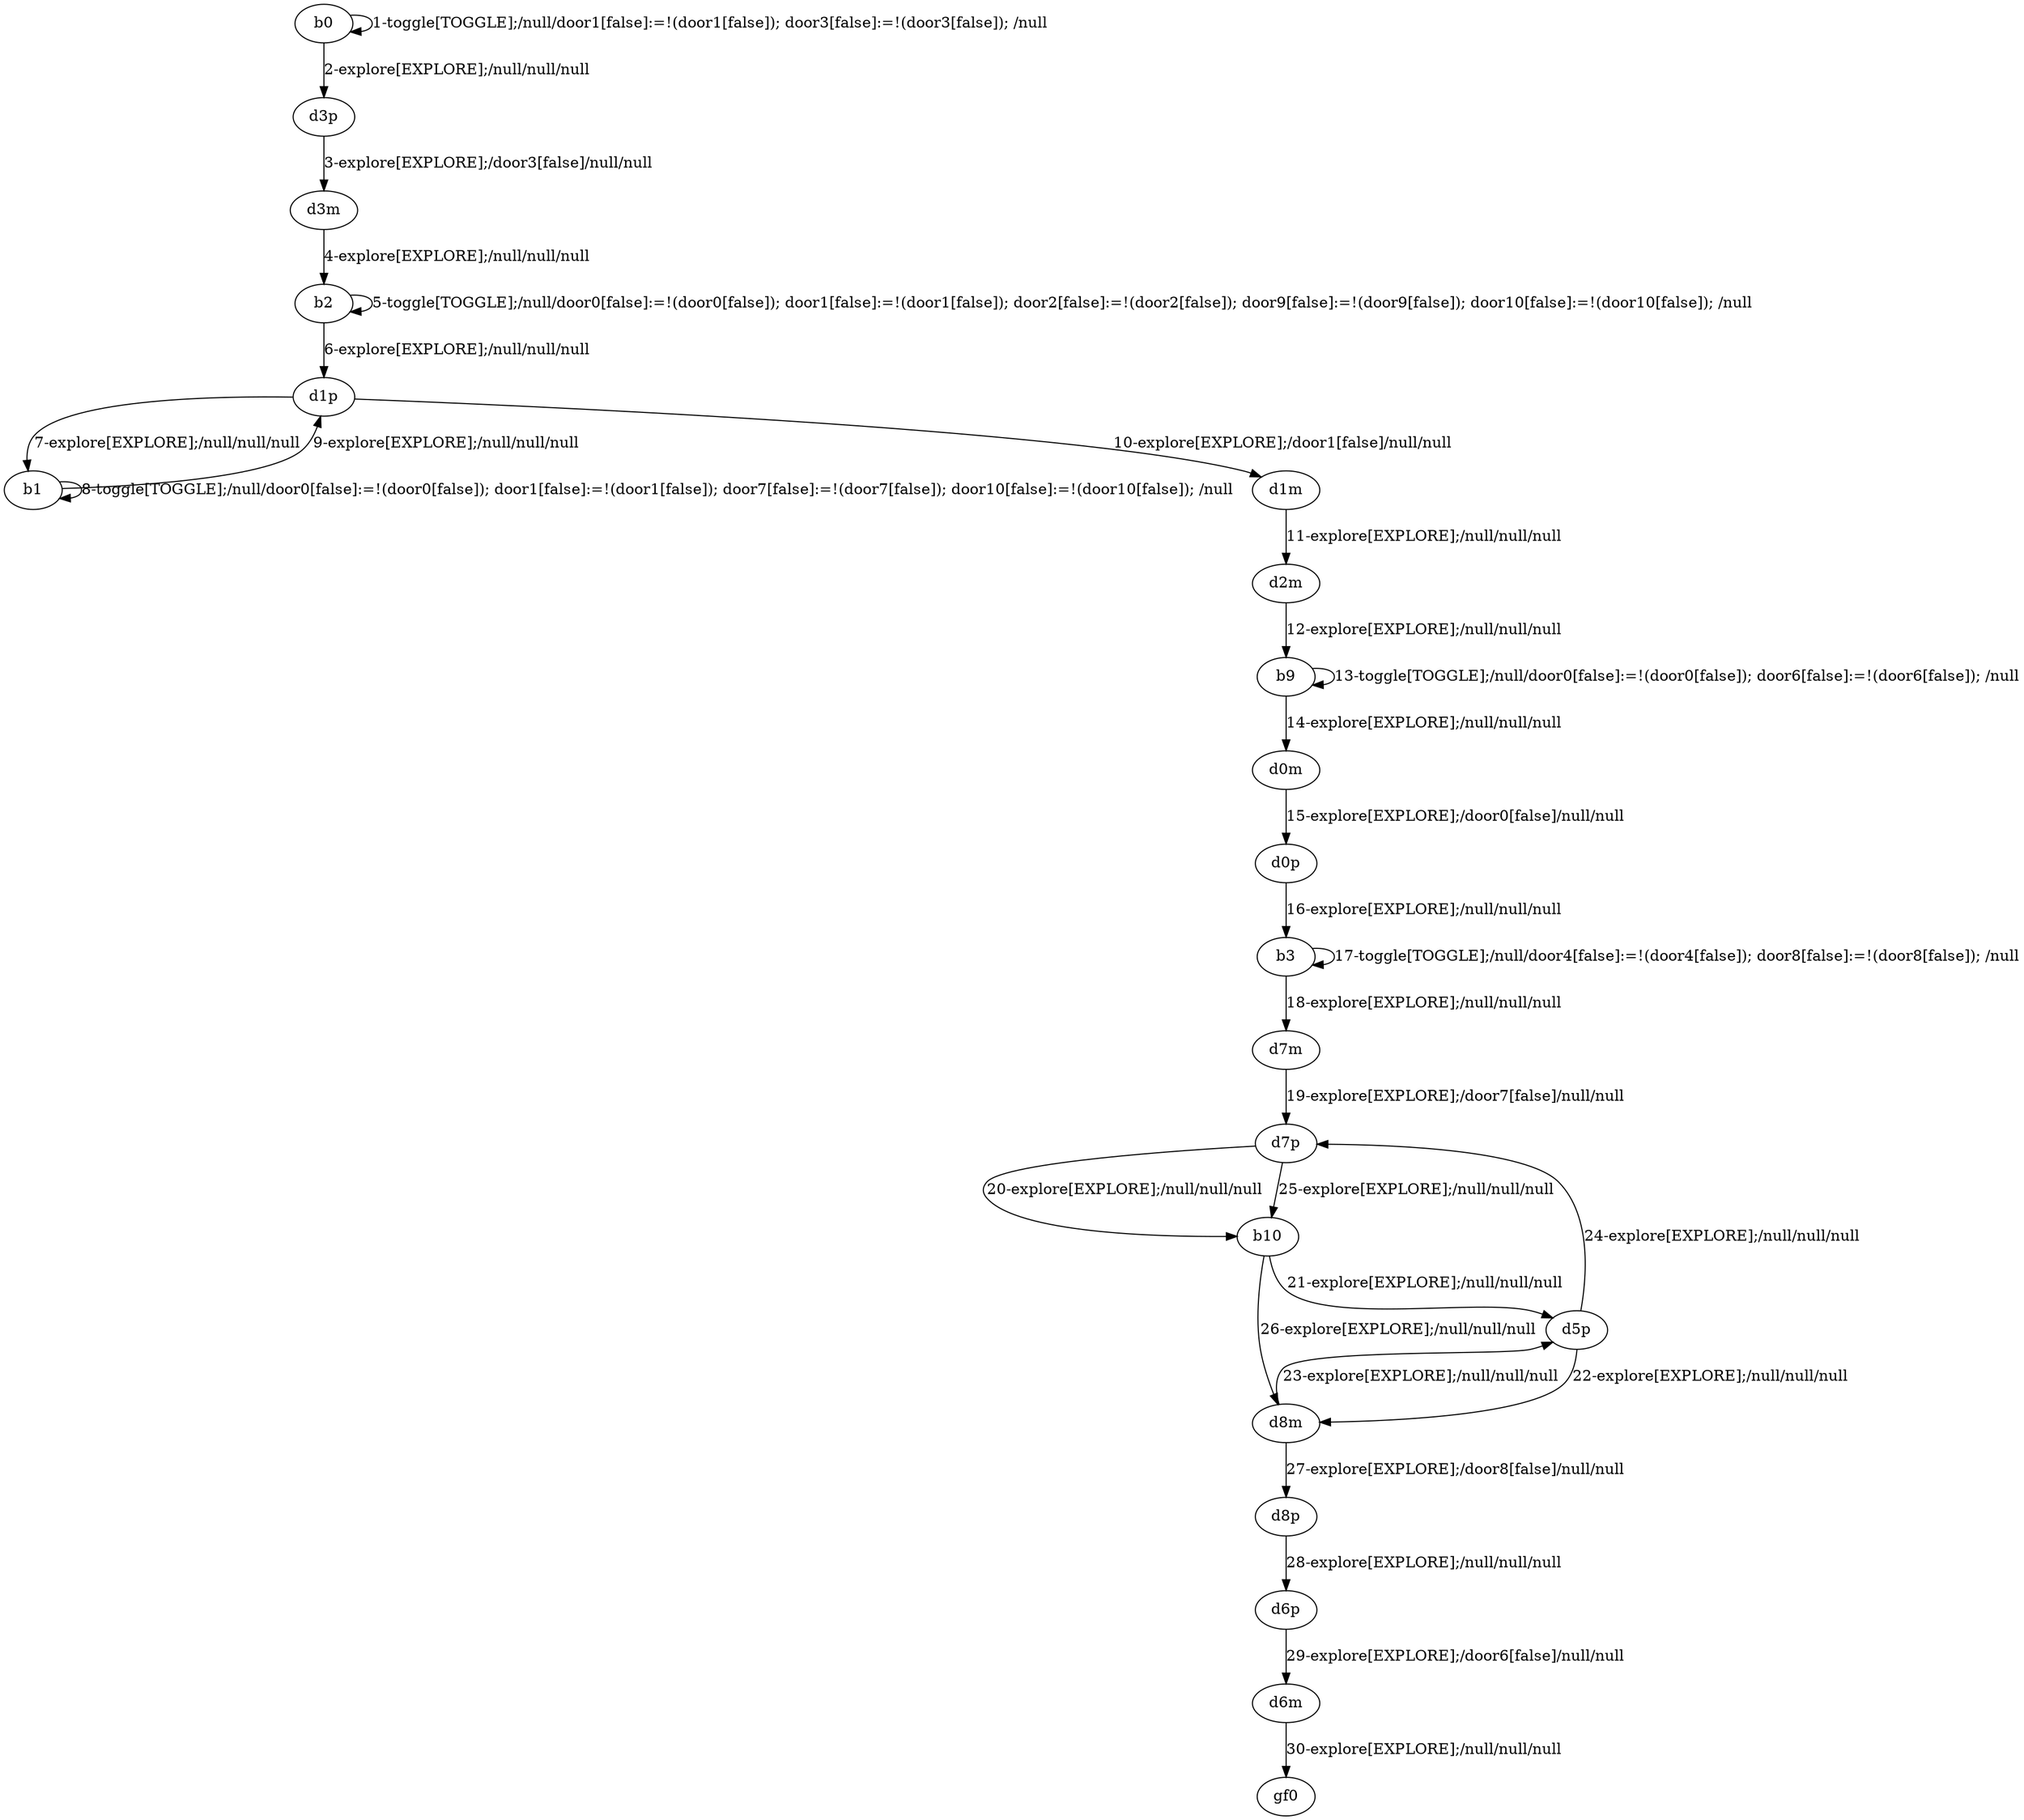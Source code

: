 digraph g {
"b0" -> "b0" [label = "1-toggle[TOGGLE];/null/door1[false]:=!(door1[false]); door3[false]:=!(door3[false]); /null"];
"b0" -> "d3p" [label = "2-explore[EXPLORE];/null/null/null"];
"d3p" -> "d3m" [label = "3-explore[EXPLORE];/door3[false]/null/null"];
"d3m" -> "b2" [label = "4-explore[EXPLORE];/null/null/null"];
"b2" -> "b2" [label = "5-toggle[TOGGLE];/null/door0[false]:=!(door0[false]); door1[false]:=!(door1[false]); door2[false]:=!(door2[false]); door9[false]:=!(door9[false]); door10[false]:=!(door10[false]); /null"];
"b2" -> "d1p" [label = "6-explore[EXPLORE];/null/null/null"];
"d1p" -> "b1" [label = "7-explore[EXPLORE];/null/null/null"];
"b1" -> "b1" [label = "8-toggle[TOGGLE];/null/door0[false]:=!(door0[false]); door1[false]:=!(door1[false]); door7[false]:=!(door7[false]); door10[false]:=!(door10[false]); /null"];
"b1" -> "d1p" [label = "9-explore[EXPLORE];/null/null/null"];
"d1p" -> "d1m" [label = "10-explore[EXPLORE];/door1[false]/null/null"];
"d1m" -> "d2m" [label = "11-explore[EXPLORE];/null/null/null"];
"d2m" -> "b9" [label = "12-explore[EXPLORE];/null/null/null"];
"b9" -> "b9" [label = "13-toggle[TOGGLE];/null/door0[false]:=!(door0[false]); door6[false]:=!(door6[false]); /null"];
"b9" -> "d0m" [label = "14-explore[EXPLORE];/null/null/null"];
"d0m" -> "d0p" [label = "15-explore[EXPLORE];/door0[false]/null/null"];
"d0p" -> "b3" [label = "16-explore[EXPLORE];/null/null/null"];
"b3" -> "b3" [label = "17-toggle[TOGGLE];/null/door4[false]:=!(door4[false]); door8[false]:=!(door8[false]); /null"];
"b3" -> "d7m" [label = "18-explore[EXPLORE];/null/null/null"];
"d7m" -> "d7p" [label = "19-explore[EXPLORE];/door7[false]/null/null"];
"d7p" -> "b10" [label = "20-explore[EXPLORE];/null/null/null"];
"b10" -> "d5p" [label = "21-explore[EXPLORE];/null/null/null"];
"d5p" -> "d8m" [label = "22-explore[EXPLORE];/null/null/null"];
"d8m" -> "d5p" [label = "23-explore[EXPLORE];/null/null/null"];
"d5p" -> "d7p" [label = "24-explore[EXPLORE];/null/null/null"];
"d7p" -> "b10" [label = "25-explore[EXPLORE];/null/null/null"];
"b10" -> "d8m" [label = "26-explore[EXPLORE];/null/null/null"];
"d8m" -> "d8p" [label = "27-explore[EXPLORE];/door8[false]/null/null"];
"d8p" -> "d6p" [label = "28-explore[EXPLORE];/null/null/null"];
"d6p" -> "d6m" [label = "29-explore[EXPLORE];/door6[false]/null/null"];
"d6m" -> "gf0" [label = "30-explore[EXPLORE];/null/null/null"];
}